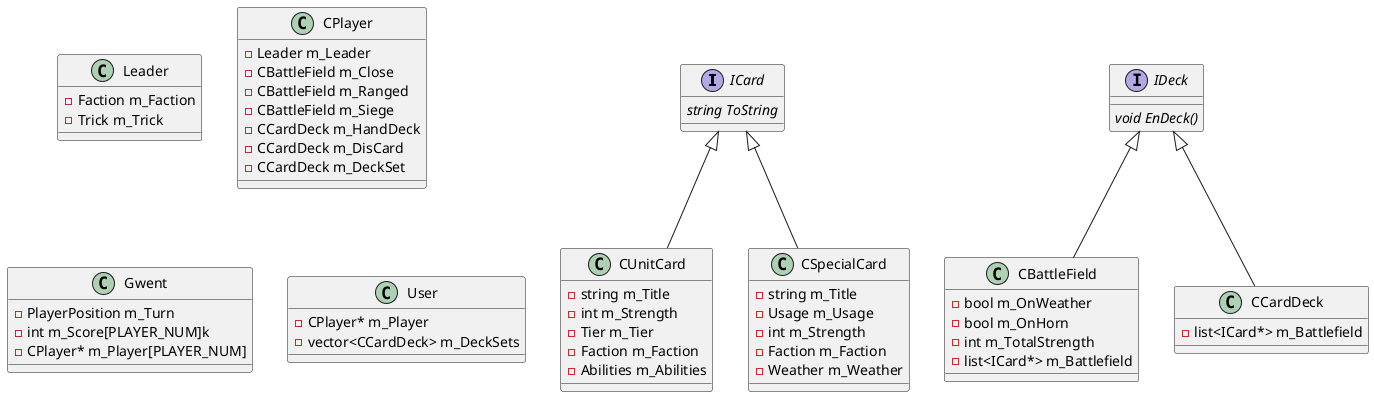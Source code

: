 @startuml

interface ICard{
	{abstract} string ToString
}

class CUnitCard{
    - string m_Title
    - int m_Strength
    - Tier m_Tier
    - Faction m_Faction
    - Abilities m_Abilities
}

class CSpecialCard{
    - string m_Title
    - Usage m_Usage
    - int m_Strength
    - Faction m_Faction
    - Weather m_Weather
}


ICard <|-- CUnitCard
ICard <|-- CSpecialCard

class Leader{
    - Faction m_Faction
    - Trick m_Trick
}

interface IDeck{
	{abstract} void EnDeck()
}

class CBattleField{
    - bool m_OnWeather
    - bool m_OnHorn
	- int m_TotalStrength
	- list<ICard*> m_Battlefield

}

class CCardDeck{
	- list<ICard*> m_Battlefield
}

IDeck <|-- CBattleField
IDeck <|-- CCardDeck

class CPlayer{
    - Leader m_Leader
    - CBattleField m_Close
    - CBattleField m_Ranged
    - CBattleField m_Siege
    - CCardDeck m_HandDeck
    - CCardDeck m_DisCard
    - CCardDeck m_DeckSet
}



class Gwent{
    - PlayerPosition m_Turn
    - int m_Score[PLAYER_NUM]k
    - CPlayer* m_Player[PLAYER_NUM]
}

class User{
    - CPlayer* m_Player
    - vector<CCardDeck> m_DeckSets
}

@enduml